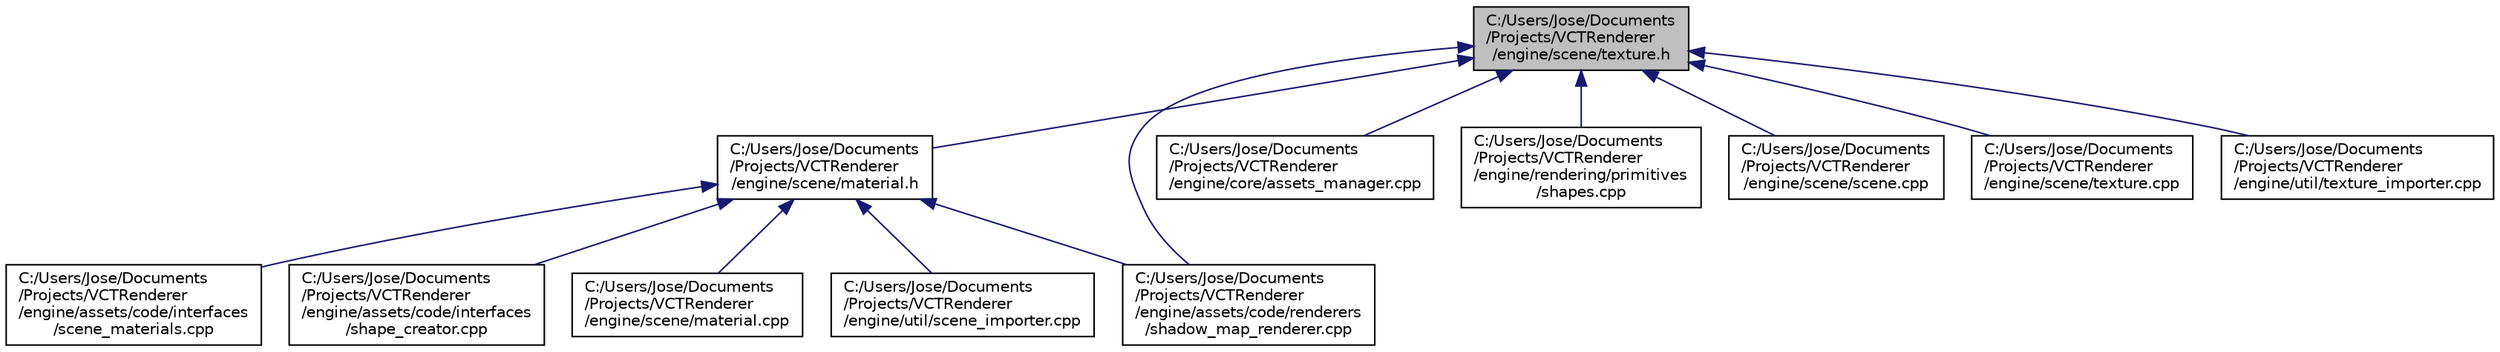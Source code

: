 digraph "C:/Users/Jose/Documents/Projects/VCTRenderer/engine/scene/texture.h"
{
 // INTERACTIVE_SVG=YES
 // LATEX_PDF_SIZE
  edge [fontname="Helvetica",fontsize="10",labelfontname="Helvetica",labelfontsize="10"];
  node [fontname="Helvetica",fontsize="10",shape=record];
  Node1 [label="C:/Users/Jose/Documents\l/Projects/VCTRenderer\l/engine/scene/texture.h",height=0.2,width=0.4,color="black", fillcolor="grey75", style="filled", fontcolor="black",tooltip=" "];
  Node1 -> Node2 [dir="back",color="midnightblue",fontsize="10",style="solid",fontname="Helvetica"];
  Node2 [label="C:/Users/Jose/Documents\l/Projects/VCTRenderer\l/engine/scene/material.h",height=0.2,width=0.4,color="black", fillcolor="white", style="filled",URL="$material_8h.html",tooltip=" "];
  Node2 -> Node3 [dir="back",color="midnightblue",fontsize="10",style="solid",fontname="Helvetica"];
  Node3 [label="C:/Users/Jose/Documents\l/Projects/VCTRenderer\l/engine/assets/code/interfaces\l/scene_materials.cpp",height=0.2,width=0.4,color="black", fillcolor="white", style="filled",URL="$scene__materials_8cpp.html",tooltip=" "];
  Node2 -> Node4 [dir="back",color="midnightblue",fontsize="10",style="solid",fontname="Helvetica"];
  Node4 [label="C:/Users/Jose/Documents\l/Projects/VCTRenderer\l/engine/assets/code/interfaces\l/shape_creator.cpp",height=0.2,width=0.4,color="black", fillcolor="white", style="filled",URL="$shape__creator_8cpp.html",tooltip=" "];
  Node2 -> Node5 [dir="back",color="midnightblue",fontsize="10",style="solid",fontname="Helvetica"];
  Node5 [label="C:/Users/Jose/Documents\l/Projects/VCTRenderer\l/engine/assets/code/renderers\l/shadow_map_renderer.cpp",height=0.2,width=0.4,color="black", fillcolor="white", style="filled",URL="$shadow__map__renderer_8cpp.html",tooltip=" "];
  Node2 -> Node6 [dir="back",color="midnightblue",fontsize="10",style="solid",fontname="Helvetica"];
  Node6 [label="C:/Users/Jose/Documents\l/Projects/VCTRenderer\l/engine/scene/material.cpp",height=0.2,width=0.4,color="black", fillcolor="white", style="filled",URL="$material_8cpp.html",tooltip=" "];
  Node2 -> Node7 [dir="back",color="midnightblue",fontsize="10",style="solid",fontname="Helvetica"];
  Node7 [label="C:/Users/Jose/Documents\l/Projects/VCTRenderer\l/engine/util/scene_importer.cpp",height=0.2,width=0.4,color="black", fillcolor="white", style="filled",URL="$scene__importer_8cpp.html",tooltip=" "];
  Node1 -> Node5 [dir="back",color="midnightblue",fontsize="10",style="solid",fontname="Helvetica"];
  Node1 -> Node8 [dir="back",color="midnightblue",fontsize="10",style="solid",fontname="Helvetica"];
  Node8 [label="C:/Users/Jose/Documents\l/Projects/VCTRenderer\l/engine/core/assets_manager.cpp",height=0.2,width=0.4,color="black", fillcolor="white", style="filled",URL="$assets__manager_8cpp.html",tooltip=" "];
  Node1 -> Node9 [dir="back",color="midnightblue",fontsize="10",style="solid",fontname="Helvetica"];
  Node9 [label="C:/Users/Jose/Documents\l/Projects/VCTRenderer\l/engine/rendering/primitives\l/shapes.cpp",height=0.2,width=0.4,color="black", fillcolor="white", style="filled",URL="$shapes_8cpp.html",tooltip=" "];
  Node1 -> Node10 [dir="back",color="midnightblue",fontsize="10",style="solid",fontname="Helvetica"];
  Node10 [label="C:/Users/Jose/Documents\l/Projects/VCTRenderer\l/engine/scene/scene.cpp",height=0.2,width=0.4,color="black", fillcolor="white", style="filled",URL="$scene_8cpp.html",tooltip=" "];
  Node1 -> Node11 [dir="back",color="midnightblue",fontsize="10",style="solid",fontname="Helvetica"];
  Node11 [label="C:/Users/Jose/Documents\l/Projects/VCTRenderer\l/engine/scene/texture.cpp",height=0.2,width=0.4,color="black", fillcolor="white", style="filled",URL="$texture_8cpp.html",tooltip=" "];
  Node1 -> Node12 [dir="back",color="midnightblue",fontsize="10",style="solid",fontname="Helvetica"];
  Node12 [label="C:/Users/Jose/Documents\l/Projects/VCTRenderer\l/engine/util/texture_importer.cpp",height=0.2,width=0.4,color="black", fillcolor="white", style="filled",URL="$texture__importer_8cpp.html",tooltip=" "];
}

